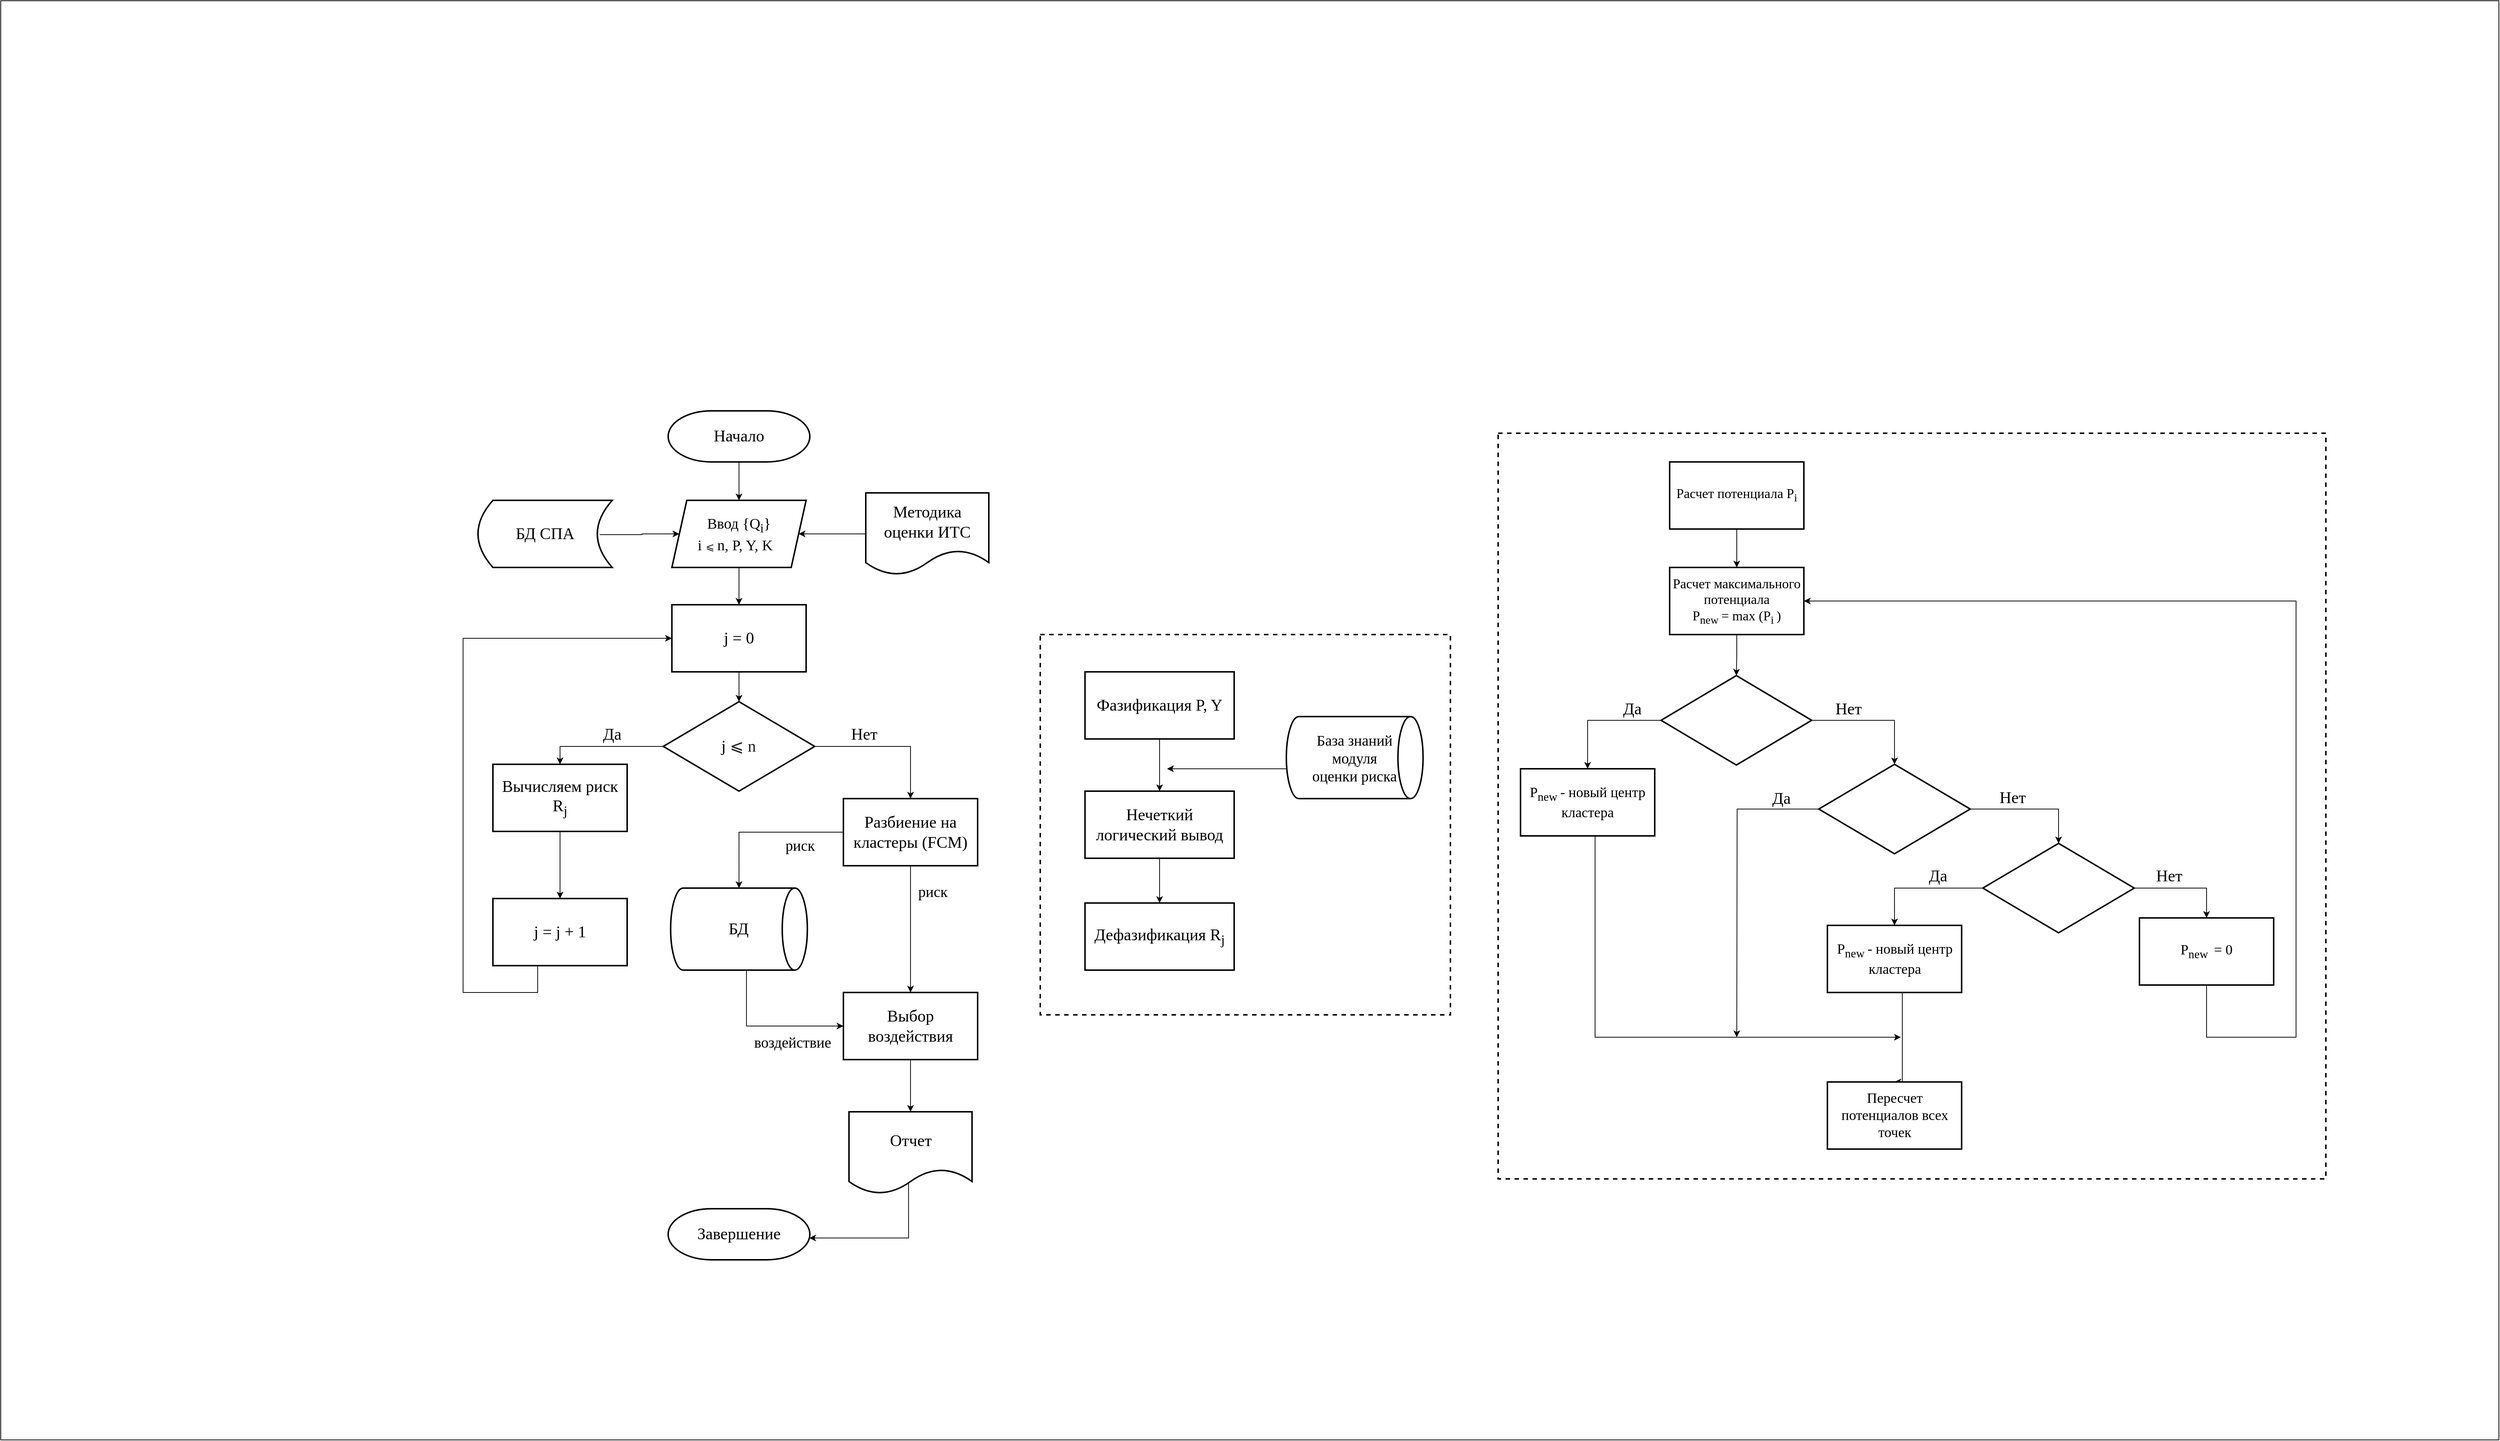 <mxfile version="14.8.1" type="github"><diagram id="8x4d291h2HwW17fq2OgH" name="Page-1"><mxGraphModel dx="9011" dy="3753" grid="1" gridSize="10" guides="1" tooltips="1" connect="1" arrows="1" fold="1" page="1" pageScale="1" pageWidth="1169" pageHeight="827" math="1" shadow="0"><root><mxCell id="0"/><mxCell id="1" parent="0"/><mxCell id="Z109NoB_VpwhhMOA-RGV-118" value="" style="rounded=0;whiteSpace=wrap;html=1;sketch=0;" vertex="1" parent="1"><mxGeometry x="-420" y="-530" width="3350" height="1930" as="geometry"/></mxCell><mxCell id="Z109NoB_VpwhhMOA-RGV-17" value="" style="edgeStyle=orthogonalEdgeStyle;rounded=0;orthogonalLoop=1;jettySize=auto;html=1;" edge="1" parent="1" target="Z109NoB_VpwhhMOA-RGV-3"><mxGeometry relative="1" as="geometry"><mxPoint x="570" y="88.47" as="sourcePoint"/><Array as="points"><mxPoint x="570" y="110"/><mxPoint x="570" y="110"/></Array></mxGeometry></mxCell><mxCell id="Z109NoB_VpwhhMOA-RGV-1" value="&lt;div&gt;&lt;font style=&quot;font-size: 22px&quot; face=&quot;Times New Roman&quot;&gt;Начало&lt;/font&gt;&lt;/div&gt;" style="strokeWidth=2;html=1;shape=mxgraph.flowchart.terminator;whiteSpace=wrap;fontFamily=Helvetica;align=center;" vertex="1" parent="1"><mxGeometry x="475" y="20" width="190" height="68.47" as="geometry"/></mxCell><mxCell id="Z109NoB_VpwhhMOA-RGV-22" style="edgeStyle=orthogonalEdgeStyle;rounded=0;orthogonalLoop=1;jettySize=auto;html=1;entryX=0.5;entryY=0;entryDx=0;entryDy=0;" edge="1" parent="1" source="Z109NoB_VpwhhMOA-RGV-3" target="Z109NoB_VpwhhMOA-RGV-21"><mxGeometry relative="1" as="geometry"/></mxCell><mxCell id="Z109NoB_VpwhhMOA-RGV-3" value="&lt;font face=&quot;Times New Roman&quot; style=&quot;font-size: 20px&quot;&gt;Ввод {Q&lt;sub&gt;i&lt;/sub&gt;}&lt;br&gt;i&amp;nbsp;&lt;/font&gt;&lt;span style=&quot;color: rgb(32 , 33 , 36) ; font-family: &amp;#34;arial&amp;#34; , sans-serif ; font-size: 14px ; text-align: left ; background-color: rgb(255 , 255 , 255)&quot;&gt;⩽&amp;nbsp;&lt;/span&gt;&lt;font face=&quot;Times New Roman&quot; style=&quot;font-size: 20px&quot;&gt;n, P, Y, K&amp;nbsp;&amp;nbsp;&lt;/font&gt;" style="shape=parallelogram;perimeter=parallelogramPerimeter;whiteSpace=wrap;html=1;fixedSize=1;strokeWidth=2;" vertex="1" parent="1"><mxGeometry x="480" y="140" width="180" height="90" as="geometry"/></mxCell><mxCell id="Z109NoB_VpwhhMOA-RGV-18" value="" style="edgeStyle=orthogonalEdgeStyle;rounded=0;orthogonalLoop=1;jettySize=auto;html=1;exitX=0.906;exitY=0.511;exitDx=0;exitDy=0;exitPerimeter=0;" edge="1" parent="1" source="Z109NoB_VpwhhMOA-RGV-4" target="Z109NoB_VpwhhMOA-RGV-3"><mxGeometry relative="1" as="geometry"/></mxCell><mxCell id="Z109NoB_VpwhhMOA-RGV-4" value="&lt;font style=&quot;font-size: 22px&quot; face=&quot;Times New Roman&quot;&gt;БД СПА&lt;/font&gt;" style="shape=dataStorage;whiteSpace=wrap;html=1;fixedSize=1;strokeWidth=2;" vertex="1" parent="1"><mxGeometry x="220" y="140" width="180" height="90" as="geometry"/></mxCell><mxCell id="Z109NoB_VpwhhMOA-RGV-19" style="edgeStyle=orthogonalEdgeStyle;rounded=0;orthogonalLoop=1;jettySize=auto;html=1;exitX=0;exitY=0.5;exitDx=0;exitDy=0;entryX=1;entryY=0.5;entryDx=0;entryDy=0;" edge="1" parent="1" source="Z109NoB_VpwhhMOA-RGV-6" target="Z109NoB_VpwhhMOA-RGV-3"><mxGeometry relative="1" as="geometry"/></mxCell><mxCell id="Z109NoB_VpwhhMOA-RGV-6" value="&lt;font style=&quot;font-size: 22px&quot; face=&quot;Times New Roman&quot;&gt;Методика оценки ИТС&lt;/font&gt;" style="shape=document;whiteSpace=wrap;html=1;boundedLbl=1;strokeWidth=2;" vertex="1" parent="1"><mxGeometry x="740" y="130" width="165" height="110" as="geometry"/></mxCell><mxCell id="Z109NoB_VpwhhMOA-RGV-26" style="edgeStyle=orthogonalEdgeStyle;rounded=0;orthogonalLoop=1;jettySize=auto;html=1;exitX=0;exitY=0.5;exitDx=0;exitDy=0;entryX=0.5;entryY=0;entryDx=0;entryDy=0;" edge="1" parent="1" source="Z109NoB_VpwhhMOA-RGV-9" target="Z109NoB_VpwhhMOA-RGV-11"><mxGeometry relative="1" as="geometry"/></mxCell><mxCell id="Z109NoB_VpwhhMOA-RGV-31" style="edgeStyle=orthogonalEdgeStyle;rounded=0;orthogonalLoop=1;jettySize=auto;html=1;entryX=0.5;entryY=0;entryDx=0;entryDy=0;" edge="1" parent="1" source="Z109NoB_VpwhhMOA-RGV-9" target="Z109NoB_VpwhhMOA-RGV-30"><mxGeometry relative="1" as="geometry"/></mxCell><mxCell id="Z109NoB_VpwhhMOA-RGV-9" value="&lt;font face=&quot;Times New Roman&quot; style=&quot;font-size: 22px&quot;&gt;j&amp;nbsp;&lt;span style=&quot;color: rgb(32 , 33 , 36) ; text-align: left ; background-color: rgb(255 , 255 , 255)&quot;&gt;⩽ n&lt;/span&gt;&lt;/font&gt;" style="rhombus;whiteSpace=wrap;html=1;strokeWidth=2;" vertex="1" parent="1"><mxGeometry x="468.46" y="410" width="203.08" height="120" as="geometry"/></mxCell><mxCell id="Z109NoB_VpwhhMOA-RGV-27" style="edgeStyle=orthogonalEdgeStyle;rounded=0;orthogonalLoop=1;jettySize=auto;html=1;entryX=0.5;entryY=0;entryDx=0;entryDy=0;" edge="1" parent="1" source="Z109NoB_VpwhhMOA-RGV-11" target="Z109NoB_VpwhhMOA-RGV-12"><mxGeometry relative="1" as="geometry"/></mxCell><mxCell id="Z109NoB_VpwhhMOA-RGV-11" value="&lt;font face=&quot;Times New Roman&quot; style=&quot;font-size: 22px&quot;&gt;Вычисляем риск R&lt;sub&gt;j&lt;/sub&gt;&lt;/font&gt;" style="rounded=0;whiteSpace=wrap;html=1;strokeWidth=2;" vertex="1" parent="1"><mxGeometry x="240" y="494" width="180" height="90" as="geometry"/></mxCell><mxCell id="Z109NoB_VpwhhMOA-RGV-28" style="edgeStyle=orthogonalEdgeStyle;rounded=0;orthogonalLoop=1;jettySize=auto;html=1;exitX=0.5;exitY=1;exitDx=0;exitDy=0;entryX=0;entryY=0.5;entryDx=0;entryDy=0;" edge="1" parent="1" source="Z109NoB_VpwhhMOA-RGV-12" target="Z109NoB_VpwhhMOA-RGV-21"><mxGeometry relative="1" as="geometry"><Array as="points"><mxPoint x="300" y="764"/><mxPoint x="300" y="800"/><mxPoint x="200" y="800"/><mxPoint x="200" y="325"/></Array></mxGeometry></mxCell><mxCell id="Z109NoB_VpwhhMOA-RGV-12" value="&lt;font style=&quot;font-size: 22px&quot; face=&quot;Times New Roman&quot;&gt;j = j + 1&lt;/font&gt;" style="rounded=0;whiteSpace=wrap;html=1;strokeWidth=2;" vertex="1" parent="1"><mxGeometry x="240" y="674" width="180" height="90" as="geometry"/></mxCell><mxCell id="Z109NoB_VpwhhMOA-RGV-35" style="edgeStyle=orthogonalEdgeStyle;rounded=0;orthogonalLoop=1;jettySize=auto;html=1;entryX=0;entryY=0.5;entryDx=0;entryDy=0;" edge="1" parent="1" source="Z109NoB_VpwhhMOA-RGV-13" target="Z109NoB_VpwhhMOA-RGV-15"><mxGeometry relative="1" as="geometry"><Array as="points"><mxPoint x="580" y="845"/></Array></mxGeometry></mxCell><mxCell id="Z109NoB_VpwhhMOA-RGV-13" value="&lt;font face=&quot;Times New Roman&quot; style=&quot;font-size: 22px&quot;&gt;БД&lt;/font&gt;" style="strokeWidth=2;html=1;shape=mxgraph.flowchart.direct_data;whiteSpace=wrap;" vertex="1" parent="1"><mxGeometry x="478.33" y="660" width="183.33" height="110" as="geometry"/></mxCell><mxCell id="Z109NoB_VpwhhMOA-RGV-42" value="" style="edgeStyle=orthogonalEdgeStyle;rounded=0;orthogonalLoop=1;jettySize=auto;html=1;" edge="1" parent="1" source="Z109NoB_VpwhhMOA-RGV-15" target="Z109NoB_VpwhhMOA-RGV-36"><mxGeometry relative="1" as="geometry"/></mxCell><mxCell id="Z109NoB_VpwhhMOA-RGV-15" value="&lt;font face=&quot;Times New Roman&quot; style=&quot;font-size: 22px&quot;&gt;Выбор воздействия&lt;/font&gt;" style="rounded=0;whiteSpace=wrap;html=1;strokeWidth=2;" vertex="1" parent="1"><mxGeometry x="710" y="800" width="180" height="90" as="geometry"/></mxCell><mxCell id="Z109NoB_VpwhhMOA-RGV-24" style="edgeStyle=orthogonalEdgeStyle;rounded=0;orthogonalLoop=1;jettySize=auto;html=1;entryX=0.5;entryY=0;entryDx=0;entryDy=0;" edge="1" parent="1" source="Z109NoB_VpwhhMOA-RGV-21" target="Z109NoB_VpwhhMOA-RGV-9"><mxGeometry relative="1" as="geometry"/></mxCell><mxCell id="Z109NoB_VpwhhMOA-RGV-21" value="&lt;font face=&quot;Times New Roman&quot; style=&quot;font-size: 22px&quot;&gt;j = 0&lt;/font&gt;" style="rounded=0;whiteSpace=wrap;html=1;strokeWidth=2;" vertex="1" parent="1"><mxGeometry x="480" y="280" width="180" height="90" as="geometry"/></mxCell><mxCell id="Z109NoB_VpwhhMOA-RGV-33" style="edgeStyle=orthogonalEdgeStyle;rounded=0;orthogonalLoop=1;jettySize=auto;html=1;entryX=0.5;entryY=0;entryDx=0;entryDy=0;entryPerimeter=0;" edge="1" parent="1" source="Z109NoB_VpwhhMOA-RGV-30" target="Z109NoB_VpwhhMOA-RGV-13"><mxGeometry relative="1" as="geometry"/></mxCell><mxCell id="Z109NoB_VpwhhMOA-RGV-92" style="edgeStyle=orthogonalEdgeStyle;rounded=0;orthogonalLoop=1;jettySize=auto;html=1;entryX=0.5;entryY=0;entryDx=0;entryDy=0;fontFamily=Helvetica;" edge="1" parent="1" source="Z109NoB_VpwhhMOA-RGV-30" target="Z109NoB_VpwhhMOA-RGV-15"><mxGeometry relative="1" as="geometry"/></mxCell><mxCell id="Z109NoB_VpwhhMOA-RGV-30" value="&lt;font style=&quot;font-size: 22px&quot; face=&quot;Times New Roman&quot;&gt;Разбиение на кластеры (FCM)&lt;/font&gt;" style="rounded=0;whiteSpace=wrap;html=1;strokeWidth=2;" vertex="1" parent="1"><mxGeometry x="710" y="540" width="180" height="90" as="geometry"/></mxCell><mxCell id="Z109NoB_VpwhhMOA-RGV-41" style="edgeStyle=orthogonalEdgeStyle;rounded=0;orthogonalLoop=1;jettySize=auto;html=1;entryX=0.996;entryY=0.574;entryDx=0;entryDy=0;entryPerimeter=0;exitX=0.484;exitY=0.86;exitDx=0;exitDy=0;exitPerimeter=0;" edge="1" parent="1" source="Z109NoB_VpwhhMOA-RGV-36" target="Z109NoB_VpwhhMOA-RGV-38"><mxGeometry relative="1" as="geometry"><Array as="points"><mxPoint x="797" y="1129"/></Array></mxGeometry></mxCell><mxCell id="Z109NoB_VpwhhMOA-RGV-36" value="&lt;font style=&quot;font-size: 22px&quot; face=&quot;Times New Roman&quot;&gt;Отчет&lt;/font&gt;" style="shape=document;whiteSpace=wrap;html=1;boundedLbl=1;strokeWidth=2;" vertex="1" parent="1"><mxGeometry x="717.5" y="960" width="165" height="110" as="geometry"/></mxCell><mxCell id="Z109NoB_VpwhhMOA-RGV-38" value="&lt;font face=&quot;Times New Roman&quot;&gt;&lt;span style=&quot;font-size: 22px&quot;&gt;Завершение&lt;/span&gt;&lt;/font&gt;" style="strokeWidth=2;html=1;shape=mxgraph.flowchart.terminator;whiteSpace=wrap;" vertex="1" parent="1"><mxGeometry x="475" y="1090" width="190" height="68.47" as="geometry"/></mxCell><mxCell id="Z109NoB_VpwhhMOA-RGV-54" value="" style="rounded=0;whiteSpace=wrap;html=1;strokeWidth=2;dashed=1;fillColor=none;" vertex="1" parent="1"><mxGeometry x="974" y="320" width="550" height="510" as="geometry"/></mxCell><mxCell id="Z109NoB_VpwhhMOA-RGV-48" value="" style="edgeStyle=orthogonalEdgeStyle;rounded=0;orthogonalLoop=1;jettySize=auto;html=1;" edge="1" parent="1" source="Z109NoB_VpwhhMOA-RGV-43" target="Z109NoB_VpwhhMOA-RGV-44"><mxGeometry relative="1" as="geometry"/></mxCell><mxCell id="Z109NoB_VpwhhMOA-RGV-43" value="&lt;font face=&quot;Times New Roman&quot; style=&quot;font-size: 22px&quot;&gt;Нечеткий логический вывод&lt;/font&gt;" style="rounded=0;whiteSpace=wrap;html=1;strokeWidth=2;" vertex="1" parent="1"><mxGeometry x="1034" y="530" width="200" height="90" as="geometry"/></mxCell><mxCell id="Z109NoB_VpwhhMOA-RGV-44" value="&lt;font face=&quot;Times New Roman&quot; style=&quot;font-size: 22px&quot;&gt;Дефазификация R&lt;sub&gt;j&lt;/sub&gt;&lt;/font&gt;" style="rounded=0;whiteSpace=wrap;html=1;strokeWidth=2;" vertex="1" parent="1"><mxGeometry x="1034" y="680" width="200" height="90" as="geometry"/></mxCell><mxCell id="Z109NoB_VpwhhMOA-RGV-47" value="" style="edgeStyle=orthogonalEdgeStyle;rounded=0;orthogonalLoop=1;jettySize=auto;html=1;" edge="1" parent="1" source="Z109NoB_VpwhhMOA-RGV-45" target="Z109NoB_VpwhhMOA-RGV-43"><mxGeometry relative="1" as="geometry"/></mxCell><mxCell id="Z109NoB_VpwhhMOA-RGV-45" value="&lt;font face=&quot;Times New Roman&quot; style=&quot;font-size: 22px&quot;&gt;Фазификация P, Y&lt;/font&gt;" style="rounded=0;whiteSpace=wrap;html=1;strokeWidth=2;" vertex="1" parent="1"><mxGeometry x="1034" y="370" width="200" height="90" as="geometry"/></mxCell><mxCell id="Z109NoB_VpwhhMOA-RGV-50" style="edgeStyle=orthogonalEdgeStyle;rounded=0;orthogonalLoop=1;jettySize=auto;html=1;" edge="1" parent="1" source="Z109NoB_VpwhhMOA-RGV-46"><mxGeometry relative="1" as="geometry"><mxPoint x="1144" y="500" as="targetPoint"/><Array as="points"><mxPoint x="1284" y="500"/><mxPoint x="1284" y="500"/></Array></mxGeometry></mxCell><mxCell id="Z109NoB_VpwhhMOA-RGV-46" value="&lt;div style=&quot;font-size: 20px&quot;&gt;&lt;span style=&quot;font-family: &amp;#34;times new roman&amp;#34;&quot;&gt;&lt;font style=&quot;font-size: 20px&quot;&gt;База знаний&lt;/font&gt;&lt;/span&gt;&lt;/div&gt;&lt;font face=&quot;Times New Roman&quot; style=&quot;font-size: 20px&quot;&gt;&lt;div&gt;&lt;span&gt;модуля&lt;/span&gt;&lt;/div&gt;&lt;div&gt;оценки риска&lt;/div&gt;&lt;/font&gt;" style="strokeWidth=2;html=1;shape=mxgraph.flowchart.direct_data;whiteSpace=wrap;align=center;" vertex="1" parent="1"><mxGeometry x="1304" y="430" width="183.33" height="110" as="geometry"/></mxCell><mxCell id="Z109NoB_VpwhhMOA-RGV-77" value="&amp;nbsp;" style="rounded=0;whiteSpace=wrap;html=1;strokeWidth=2;dashed=1;fillColor=none;" vertex="1" parent="1"><mxGeometry x="1588" y="50" width="1110" height="1000" as="geometry"/></mxCell><mxCell id="Z109NoB_VpwhhMOA-RGV-60" value="" style="edgeStyle=orthogonalEdgeStyle;rounded=0;orthogonalLoop=1;jettySize=auto;html=1;" edge="1" parent="1" source="Z109NoB_VpwhhMOA-RGV-56" target="Z109NoB_VpwhhMOA-RGV-57"><mxGeometry relative="1" as="geometry"/></mxCell><mxCell id="Z109NoB_VpwhhMOA-RGV-56" value="&lt;font face=&quot;Times New Roman&quot; style=&quot;font-size: 18px&quot;&gt;Расчет потенциала P&lt;sub&gt;i&lt;/sub&gt;&lt;/font&gt;" style="rounded=0;whiteSpace=wrap;html=1;strokeWidth=2;" vertex="1" parent="1"><mxGeometry x="1818" y="88.47" width="180" height="90" as="geometry"/></mxCell><mxCell id="Z109NoB_VpwhhMOA-RGV-61" value="" style="edgeStyle=orthogonalEdgeStyle;rounded=0;orthogonalLoop=1;jettySize=auto;html=1;" edge="1" parent="1" source="Z109NoB_VpwhhMOA-RGV-57" target="Z109NoB_VpwhhMOA-RGV-59"><mxGeometry relative="1" as="geometry"/></mxCell><mxCell id="Z109NoB_VpwhhMOA-RGV-57" value="&lt;font face=&quot;Times New Roman&quot; style=&quot;font-size: 18px&quot;&gt;Расчет максимального потенциала &lt;br&gt;P&lt;sub&gt;new&amp;nbsp;&lt;/sub&gt;= max (P&lt;sub&gt;i&amp;nbsp;&lt;/sub&gt;)&lt;/font&gt;" style="rounded=0;whiteSpace=wrap;html=1;strokeWidth=2;" vertex="1" parent="1"><mxGeometry x="1818" y="230" width="180" height="90" as="geometry"/></mxCell><mxCell id="Z109NoB_VpwhhMOA-RGV-89" style="edgeStyle=orthogonalEdgeStyle;rounded=0;orthogonalLoop=1;jettySize=auto;html=1;" edge="1" parent="1" source="Z109NoB_VpwhhMOA-RGV-58"><mxGeometry relative="1" as="geometry"><mxPoint x="2128" y="860" as="targetPoint"/><Array as="points"><mxPoint x="1718" y="860"/></Array></mxGeometry></mxCell><mxCell id="Z109NoB_VpwhhMOA-RGV-58" value="&lt;font face=&quot;Times New Roman&quot; style=&quot;font-size: 19px&quot;&gt;&lt;span&gt;P&lt;/span&gt;&lt;sub&gt;new &lt;/sub&gt;&lt;span style=&quot;text-align: left ; background-color: rgb(255 , 255 , 255)&quot;&gt;- новый центр кластера&lt;/span&gt;&lt;/font&gt;" style="rounded=0;whiteSpace=wrap;html=1;strokeWidth=2;" vertex="1" parent="1"><mxGeometry x="1618" y="500" width="180" height="90" as="geometry"/></mxCell><mxCell id="Z109NoB_VpwhhMOA-RGV-64" style="edgeStyle=orthogonalEdgeStyle;rounded=0;orthogonalLoop=1;jettySize=auto;html=1;entryX=0.5;entryY=0;entryDx=0;entryDy=0;" edge="1" parent="1" source="Z109NoB_VpwhhMOA-RGV-59" target="Z109NoB_VpwhhMOA-RGV-58"><mxGeometry relative="1" as="geometry"/></mxCell><mxCell id="Z109NoB_VpwhhMOA-RGV-65" style="edgeStyle=orthogonalEdgeStyle;rounded=0;orthogonalLoop=1;jettySize=auto;html=1;entryX=0.5;entryY=0;entryDx=0;entryDy=0;" edge="1" parent="1" source="Z109NoB_VpwhhMOA-RGV-59" target="Z109NoB_VpwhhMOA-RGV-62"><mxGeometry relative="1" as="geometry"/></mxCell><mxCell id="Z109NoB_VpwhhMOA-RGV-59" value="&lt;br&gt;&lt;p class=&quot;MsoNormal&quot;&gt;&lt;/p&gt;" style="rhombus;whiteSpace=wrap;html=1;strokeWidth=2;" vertex="1" parent="1"><mxGeometry x="1806.46" y="375" width="202" height="120" as="geometry"/></mxCell><mxCell id="Z109NoB_VpwhhMOA-RGV-66" style="edgeStyle=orthogonalEdgeStyle;rounded=0;orthogonalLoop=1;jettySize=auto;html=1;entryX=0.5;entryY=0;entryDx=0;entryDy=0;" edge="1" parent="1" source="Z109NoB_VpwhhMOA-RGV-62" target="Z109NoB_VpwhhMOA-RGV-63"><mxGeometry relative="1" as="geometry"/></mxCell><mxCell id="Z109NoB_VpwhhMOA-RGV-86" style="edgeStyle=orthogonalEdgeStyle;rounded=0;orthogonalLoop=1;jettySize=auto;html=1;" edge="1" parent="1" source="Z109NoB_VpwhhMOA-RGV-62"><mxGeometry relative="1" as="geometry"><mxPoint x="1908" y="860" as="targetPoint"/></mxGeometry></mxCell><mxCell id="Z109NoB_VpwhhMOA-RGV-62" value="" style="rhombus;whiteSpace=wrap;html=1;strokeWidth=2;" vertex="1" parent="1"><mxGeometry x="2018" y="494" width="203.08" height="120" as="geometry"/></mxCell><mxCell id="Z109NoB_VpwhhMOA-RGV-80" style="edgeStyle=orthogonalEdgeStyle;rounded=0;orthogonalLoop=1;jettySize=auto;html=1;entryX=0.5;entryY=0;entryDx=0;entryDy=0;" edge="1" parent="1" source="Z109NoB_VpwhhMOA-RGV-63" target="Z109NoB_VpwhhMOA-RGV-69"><mxGeometry relative="1" as="geometry"/></mxCell><mxCell id="Z109NoB_VpwhhMOA-RGV-82" style="edgeStyle=orthogonalEdgeStyle;rounded=0;orthogonalLoop=1;jettySize=auto;html=1;entryX=0.5;entryY=0;entryDx=0;entryDy=0;" edge="1" parent="1" source="Z109NoB_VpwhhMOA-RGV-63" target="Z109NoB_VpwhhMOA-RGV-81"><mxGeometry relative="1" as="geometry"/></mxCell><mxCell id="Z109NoB_VpwhhMOA-RGV-63" value="" style="rhombus;whiteSpace=wrap;html=1;strokeWidth=2;" vertex="1" parent="1"><mxGeometry x="2238" y="600" width="203.08" height="120" as="geometry"/></mxCell><mxCell id="Z109NoB_VpwhhMOA-RGV-74" style="edgeStyle=orthogonalEdgeStyle;rounded=0;orthogonalLoop=1;jettySize=auto;html=1;entryX=0.5;entryY=0;entryDx=0;entryDy=0;" edge="1" parent="1" source="Z109NoB_VpwhhMOA-RGV-69" target="Z109NoB_VpwhhMOA-RGV-71"><mxGeometry relative="1" as="geometry"><Array as="points"><mxPoint x="2130" y="850"/><mxPoint x="2130" y="850"/></Array></mxGeometry></mxCell><mxCell id="Z109NoB_VpwhhMOA-RGV-69" value="&lt;font style=&quot;font-size: 19px&quot;&gt;&lt;span style=&quot;font-family: &amp;#34;times new roman&amp;#34;&quot;&gt;P&lt;/span&gt;&lt;sub style=&quot;font-family: &amp;#34;times new roman&amp;#34;&quot;&gt;new&amp;nbsp;&lt;/sub&gt;&lt;span style=&quot;font-family: &amp;#34;times new roman&amp;#34; ; text-align: left ; background-color: rgb(255 , 255 , 255)&quot;&gt;- новый центр кластера&lt;/span&gt;&lt;/font&gt;" style="rounded=0;whiteSpace=wrap;html=1;strokeWidth=2;" vertex="1" parent="1"><mxGeometry x="2029.54" y="710" width="180" height="90" as="geometry"/></mxCell><mxCell id="Z109NoB_VpwhhMOA-RGV-71" value="&lt;font face=&quot;Times New Roman&quot; style=&quot;font-size: 19px&quot;&gt;Пересчет потенциалов всех точек&lt;/font&gt;" style="rounded=0;whiteSpace=wrap;html=1;strokeWidth=2;" vertex="1" parent="1"><mxGeometry x="2029.54" y="920" width="180" height="90" as="geometry"/></mxCell><mxCell id="Z109NoB_VpwhhMOA-RGV-83" style="edgeStyle=orthogonalEdgeStyle;rounded=0;orthogonalLoop=1;jettySize=auto;html=1;entryX=1;entryY=0.5;entryDx=0;entryDy=0;" edge="1" parent="1" source="Z109NoB_VpwhhMOA-RGV-81" target="Z109NoB_VpwhhMOA-RGV-57"><mxGeometry relative="1" as="geometry"><Array as="points"><mxPoint x="2538" y="860"/><mxPoint x="2658" y="860"/><mxPoint x="2658" y="275"/></Array></mxGeometry></mxCell><mxCell id="Z109NoB_VpwhhMOA-RGV-81" value="&lt;font face=&quot;Times New Roman&quot; style=&quot;font-size: 19px&quot;&gt;&lt;span&gt;P&lt;/span&gt;&lt;sub&gt;new&amp;nbsp;&amp;nbsp;&lt;/sub&gt;= 0&lt;/font&gt;" style="rounded=0;whiteSpace=wrap;html=1;strokeWidth=2;" vertex="1" parent="1"><mxGeometry x="2448" y="700" width="180" height="90" as="geometry"/></mxCell><mxCell id="Z109NoB_VpwhhMOA-RGV-93" value="&lt;span style=&quot;font-family: &amp;#34;times new roman&amp;#34; ; font-size: 20px&quot;&gt;риск&lt;/span&gt;" style="text;html=1;strokeColor=none;fillColor=none;align=center;verticalAlign=middle;whiteSpace=wrap;rounded=0;dashed=1;fontFamily=Helvetica;" vertex="1" parent="1"><mxGeometry x="810" y="654" width="40" height="20" as="geometry"/></mxCell><mxCell id="Z109NoB_VpwhhMOA-RGV-94" value="&lt;font face=&quot;Times New Roman&quot; style=&quot;font-size: 20px&quot;&gt;риск&lt;/font&gt;" style="text;html=1;strokeColor=none;fillColor=none;align=center;verticalAlign=middle;whiteSpace=wrap;rounded=0;dashed=1;fontFamily=Helvetica;" vertex="1" parent="1"><mxGeometry x="631.54" y="592" width="40" height="20" as="geometry"/></mxCell><mxCell id="Z109NoB_VpwhhMOA-RGV-96" value="&lt;font face=&quot;Times New Roman&quot; style=&quot;font-size: 20px&quot;&gt;воздействие&lt;/font&gt;" style="text;html=1;strokeColor=none;fillColor=none;align=center;verticalAlign=middle;whiteSpace=wrap;rounded=0;dashed=1;fontFamily=Helvetica;" vertex="1" parent="1"><mxGeometry x="621.66" y="856" width="40" height="20" as="geometry"/></mxCell><mxCell id="Z109NoB_VpwhhMOA-RGV-97" value="&lt;font face=&quot;Times New Roman&quot; style=&quot;font-size: 22px&quot;&gt;Да&lt;/font&gt;" style="text;html=1;strokeColor=none;fillColor=none;align=center;verticalAlign=middle;whiteSpace=wrap;rounded=0;dashed=1;fontFamily=Helvetica;" vertex="1" parent="1"><mxGeometry x="380" y="444" width="40" height="20" as="geometry"/></mxCell><mxCell id="Z109NoB_VpwhhMOA-RGV-98" value="&lt;font face=&quot;Times New Roman&quot; style=&quot;font-size: 22px&quot;&gt;Нет&lt;/font&gt;" style="text;html=1;strokeColor=none;fillColor=none;align=center;verticalAlign=middle;whiteSpace=wrap;rounded=0;dashed=1;fontFamily=Helvetica;" vertex="1" parent="1"><mxGeometry x="717.5" y="444" width="40" height="20" as="geometry"/></mxCell><mxCell id="Z109NoB_VpwhhMOA-RGV-105" value="&lt;font face=&quot;Times New Roman&quot; style=&quot;font-size: 22px&quot;&gt;Да&lt;/font&gt;" style="text;html=1;strokeColor=none;fillColor=none;align=center;verticalAlign=middle;whiteSpace=wrap;rounded=0;dashed=1;fontFamily=Helvetica;" vertex="1" parent="1"><mxGeometry x="1748" y="410" width="40" height="20" as="geometry"/></mxCell><mxCell id="Z109NoB_VpwhhMOA-RGV-108" value="&lt;font face=&quot;Times New Roman&quot; style=&quot;font-size: 22px&quot;&gt;Нет&lt;/font&gt;" style="text;html=1;strokeColor=none;fillColor=none;align=center;verticalAlign=middle;whiteSpace=wrap;rounded=0;dashed=1;fontFamily=Helvetica;" vertex="1" parent="1"><mxGeometry x="2038" y="410" width="40" height="20" as="geometry"/></mxCell><mxCell id="Z109NoB_VpwhhMOA-RGV-111" value="&lt;font face=&quot;Times New Roman&quot; style=&quot;font-size: 22px&quot;&gt;Да&lt;/font&gt;" style="text;html=1;strokeColor=none;fillColor=none;align=center;verticalAlign=middle;whiteSpace=wrap;rounded=0;dashed=1;fontFamily=Helvetica;" vertex="1" parent="1"><mxGeometry x="1948" y="530" width="40" height="20" as="geometry"/></mxCell><mxCell id="Z109NoB_VpwhhMOA-RGV-112" value="&lt;font face=&quot;Times New Roman&quot; style=&quot;font-size: 22px&quot;&gt;Нет&lt;/font&gt;" style="text;html=1;strokeColor=none;fillColor=none;align=center;verticalAlign=middle;whiteSpace=wrap;rounded=0;dashed=1;fontFamily=Helvetica;" vertex="1" parent="1"><mxGeometry x="2258" y="529" width="40" height="20" as="geometry"/></mxCell><mxCell id="Z109NoB_VpwhhMOA-RGV-113" value="&lt;font face=&quot;Times New Roman&quot; style=&quot;font-size: 22px&quot;&gt;Да&lt;/font&gt;" style="text;html=1;strokeColor=none;fillColor=none;align=center;verticalAlign=middle;whiteSpace=wrap;rounded=0;dashed=1;fontFamily=Helvetica;" vertex="1" parent="1"><mxGeometry x="2158" y="634" width="40" height="20" as="geometry"/></mxCell><mxCell id="Z109NoB_VpwhhMOA-RGV-114" value="&lt;font face=&quot;Times New Roman&quot; style=&quot;font-size: 22px&quot;&gt;Нет&lt;/font&gt;" style="text;html=1;strokeColor=none;fillColor=none;align=center;verticalAlign=middle;whiteSpace=wrap;rounded=0;dashed=1;fontFamily=Helvetica;" vertex="1" parent="1"><mxGeometry x="2468" y="634" width="40" height="20" as="geometry"/></mxCell></root></mxGraphModel></diagram></mxfile>